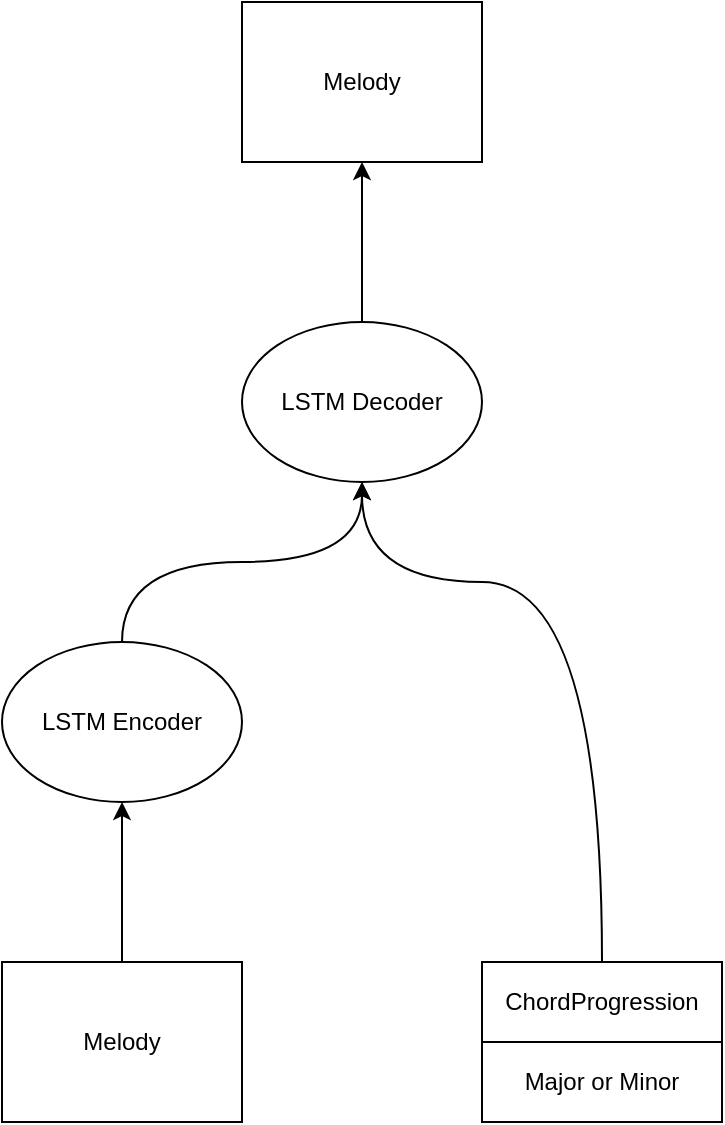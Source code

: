 <mxfile>
    <diagram id="IdmPZMNw7BSrZ0W2n-L5" name="Page-1">
        <mxGraphModel dx="886" dy="1432" grid="1" gridSize="10" guides="1" tooltips="1" connect="1" arrows="1" fold="1" page="1" pageScale="1" pageWidth="850" pageHeight="1100" math="0" shadow="0">
            <root>
                <mxCell id="0"/>
                <mxCell id="1" parent="0"/>
                <mxCell id="14" style="edgeStyle=orthogonalEdgeStyle;html=1;curved=1;" edge="1" parent="1" source="6" target="9">
                    <mxGeometry relative="1" as="geometry"/>
                </mxCell>
                <mxCell id="6" value="Melody" style="rounded=0;whiteSpace=wrap;html=1;" vertex="1" parent="1">
                    <mxGeometry x="240" y="680" width="120" height="80" as="geometry"/>
                </mxCell>
                <mxCell id="16" style="edgeStyle=orthogonalEdgeStyle;curved=1;html=1;strokeWidth=1;" edge="1" parent="1" source="7" target="12">
                    <mxGeometry relative="1" as="geometry">
                        <Array as="points">
                            <mxPoint x="540" y="490"/>
                            <mxPoint x="420" y="490"/>
                        </Array>
                    </mxGeometry>
                </mxCell>
                <mxCell id="7" value="ChordProgression" style="rounded=0;whiteSpace=wrap;html=1;" vertex="1" parent="1">
                    <mxGeometry x="480" y="680" width="120" height="40" as="geometry"/>
                </mxCell>
                <mxCell id="8" value="Major or Minor" style="rounded=0;whiteSpace=wrap;html=1;" vertex="1" parent="1">
                    <mxGeometry x="480" y="720" width="120" height="40" as="geometry"/>
                </mxCell>
                <mxCell id="15" style="edgeStyle=orthogonalEdgeStyle;html=1;entryX=0.5;entryY=1;entryDx=0;entryDy=0;strokeWidth=1;curved=1;" edge="1" parent="1" source="9" target="12">
                    <mxGeometry relative="1" as="geometry"/>
                </mxCell>
                <mxCell id="9" value="LSTM Encoder" style="ellipse;whiteSpace=wrap;html=1;" vertex="1" parent="1">
                    <mxGeometry x="240" y="520" width="120" height="80" as="geometry"/>
                </mxCell>
                <mxCell id="17" style="edgeStyle=orthogonalEdgeStyle;curved=1;html=1;entryX=0.5;entryY=1;entryDx=0;entryDy=0;strokeWidth=1;" edge="1" parent="1" source="12" target="13">
                    <mxGeometry relative="1" as="geometry"/>
                </mxCell>
                <mxCell id="12" value="LSTM Decoder" style="ellipse;whiteSpace=wrap;html=1;" vertex="1" parent="1">
                    <mxGeometry x="360" y="360" width="120" height="80" as="geometry"/>
                </mxCell>
                <mxCell id="13" value="Melody" style="rounded=0;whiteSpace=wrap;html=1;" vertex="1" parent="1">
                    <mxGeometry x="360" y="200" width="120" height="80" as="geometry"/>
                </mxCell>
            </root>
        </mxGraphModel>
    </diagram>
</mxfile>
